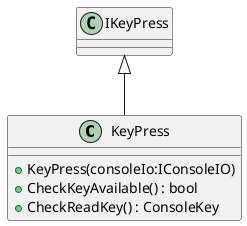 @startuml
class KeyPress {
    + KeyPress(consoleIo:IConsoleIO)
    + CheckKeyAvailable() : bool
    + CheckReadKey() : ConsoleKey
}
IKeyPress <|-- KeyPress
@enduml
